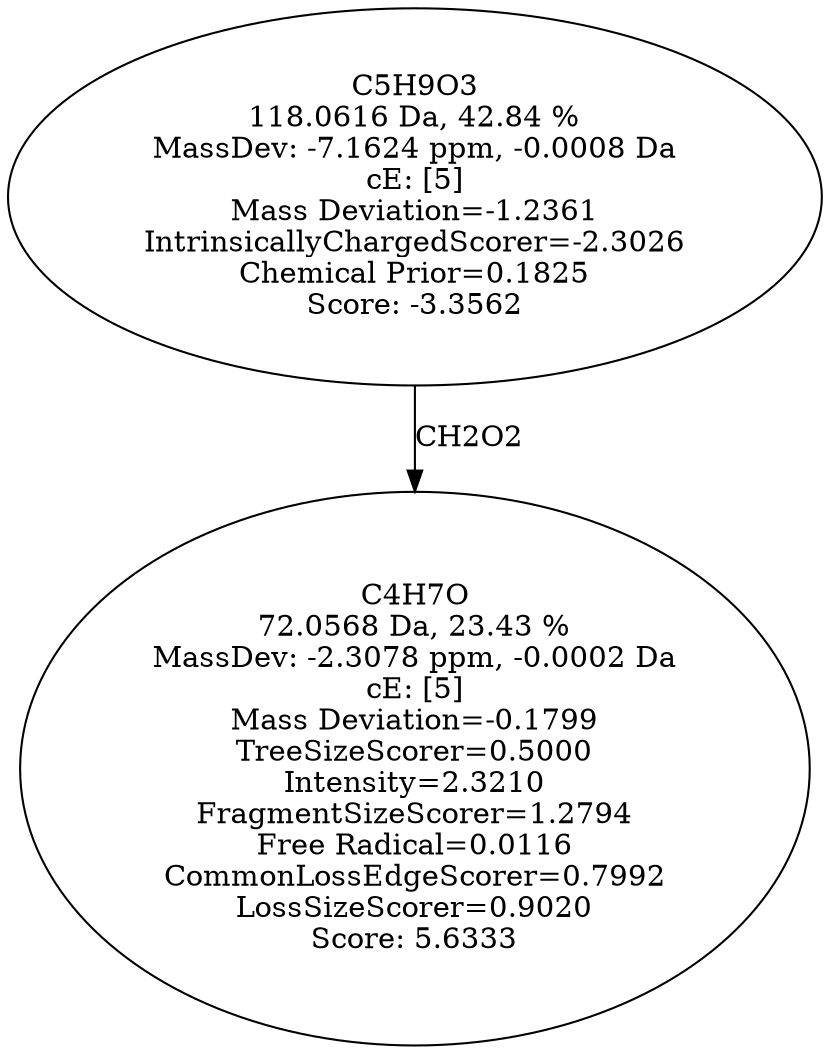 strict digraph {
v1 [label="C4H7O\n72.0568 Da, 23.43 %\nMassDev: -2.3078 ppm, -0.0002 Da\ncE: [5]\nMass Deviation=-0.1799\nTreeSizeScorer=0.5000\nIntensity=2.3210\nFragmentSizeScorer=1.2794\nFree Radical=0.0116\nCommonLossEdgeScorer=0.7992\nLossSizeScorer=0.9020\nScore: 5.6333"];
v2 [label="C5H9O3\n118.0616 Da, 42.84 %\nMassDev: -7.1624 ppm, -0.0008 Da\ncE: [5]\nMass Deviation=-1.2361\nIntrinsicallyChargedScorer=-2.3026\nChemical Prior=0.1825\nScore: -3.3562"];
v2 -> v1 [label="CH2O2"];
}